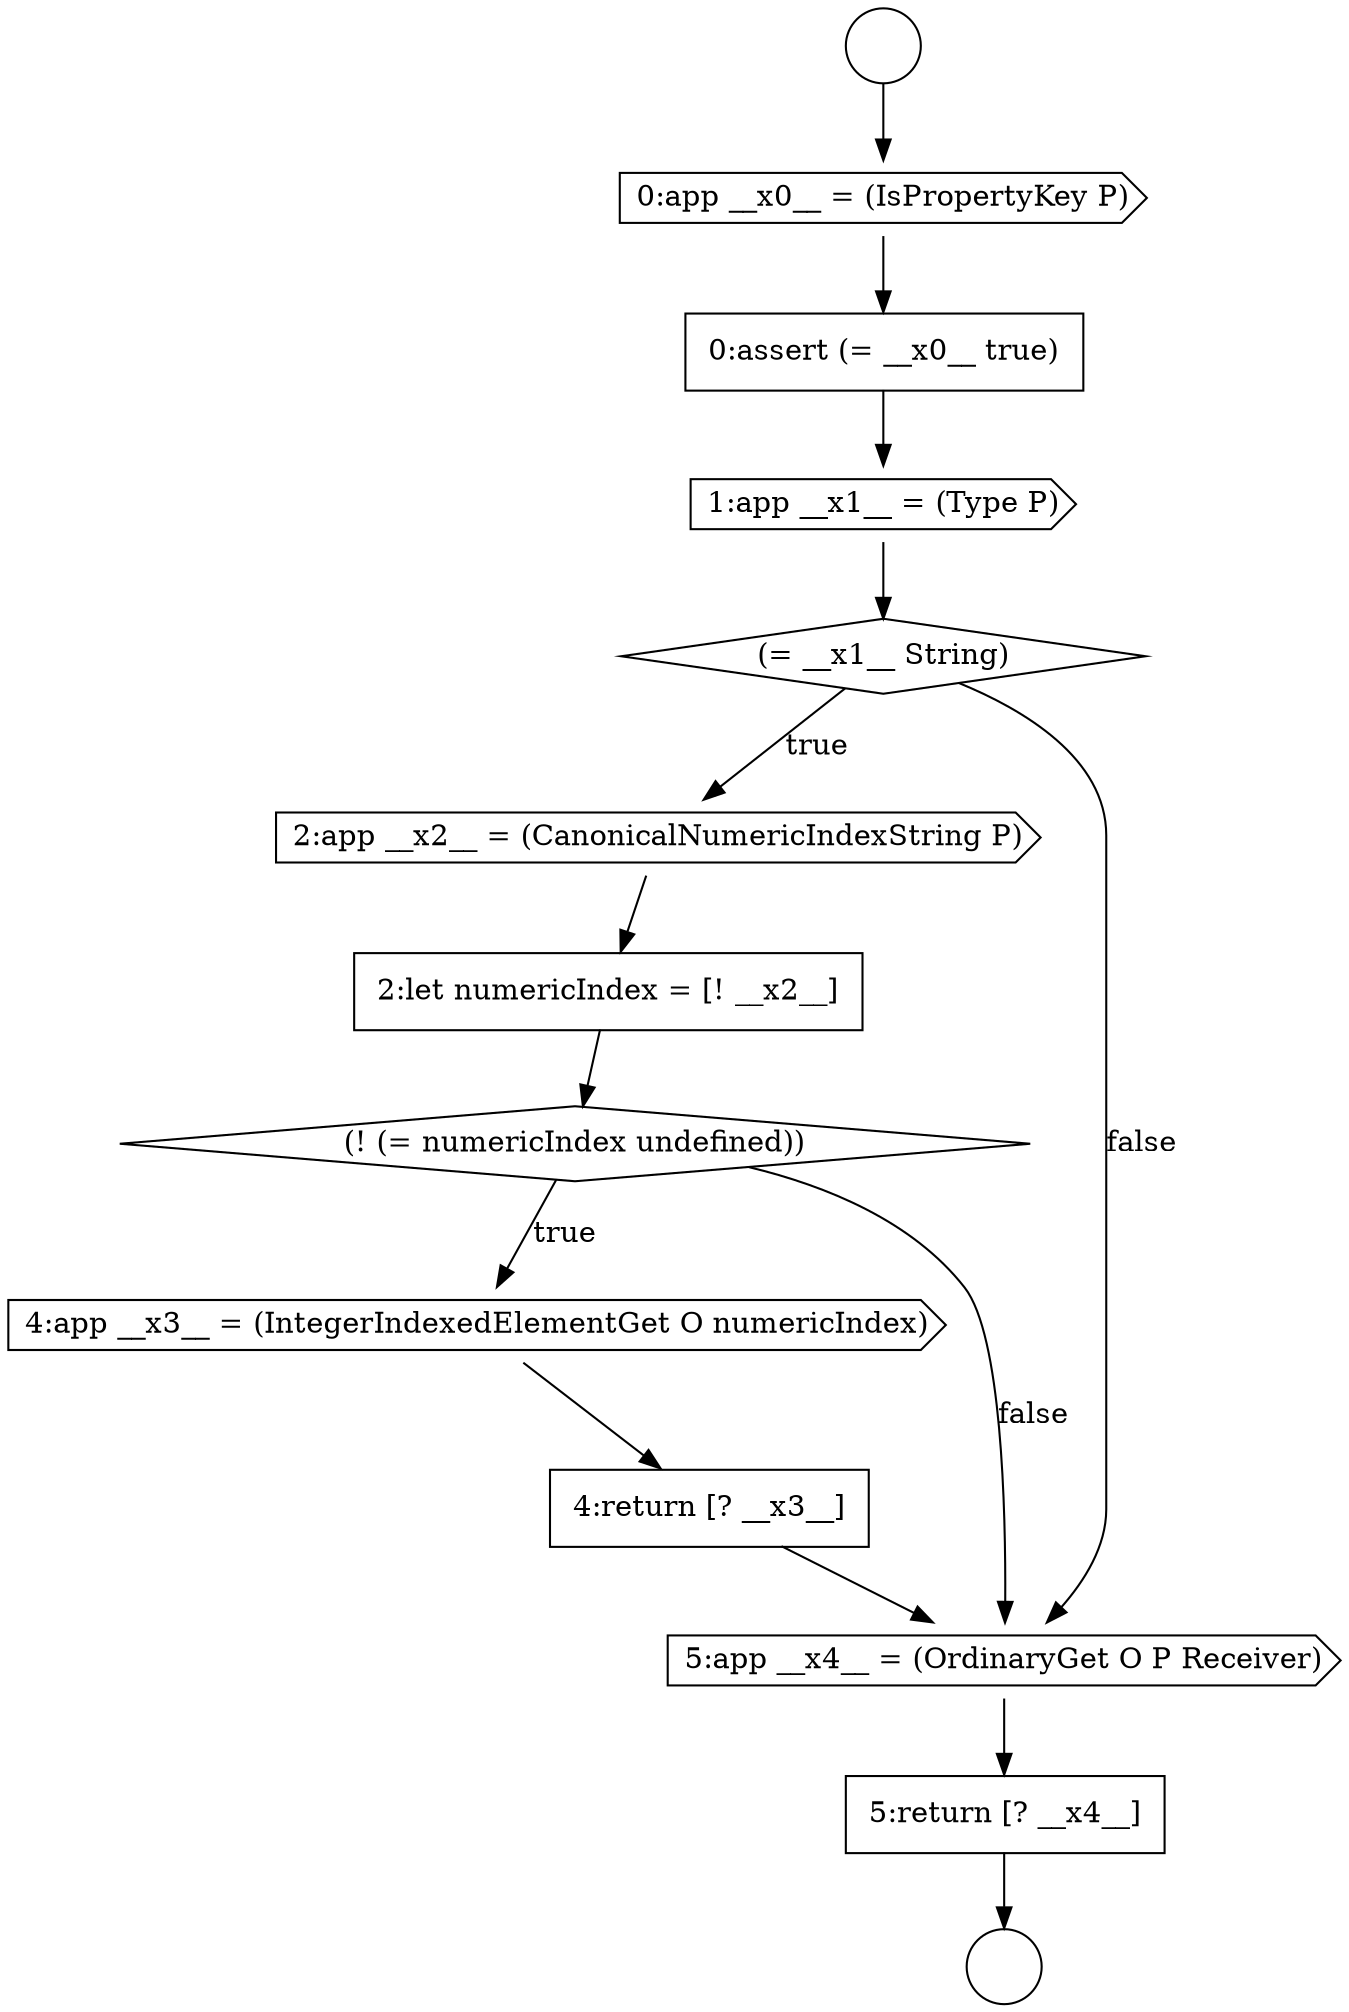 digraph {
  node2512 [shape=none, margin=0, label=<<font color="black">
    <table border="0" cellborder="1" cellspacing="0" cellpadding="10">
      <tr><td align="left">5:return [? __x4__]</td></tr>
    </table>
  </font>> color="black" fillcolor="white" style=filled]
  node2501 [shape=circle label=" " color="black" fillcolor="white" style=filled]
  node2508 [shape=diamond, label=<<font color="black">(! (= numericIndex undefined))</font>> color="black" fillcolor="white" style=filled]
  node2509 [shape=cds, label=<<font color="black">4:app __x3__ = (IntegerIndexedElementGet O numericIndex)</font>> color="black" fillcolor="white" style=filled]
  node2510 [shape=none, margin=0, label=<<font color="black">
    <table border="0" cellborder="1" cellspacing="0" cellpadding="10">
      <tr><td align="left">4:return [? __x3__]</td></tr>
    </table>
  </font>> color="black" fillcolor="white" style=filled]
  node2506 [shape=cds, label=<<font color="black">2:app __x2__ = (CanonicalNumericIndexString P)</font>> color="black" fillcolor="white" style=filled]
  node2503 [shape=none, margin=0, label=<<font color="black">
    <table border="0" cellborder="1" cellspacing="0" cellpadding="10">
      <tr><td align="left">0:assert (= __x0__ true)</td></tr>
    </table>
  </font>> color="black" fillcolor="white" style=filled]
  node2504 [shape=cds, label=<<font color="black">1:app __x1__ = (Type P)</font>> color="black" fillcolor="white" style=filled]
  node2505 [shape=diamond, label=<<font color="black">(= __x1__ String)</font>> color="black" fillcolor="white" style=filled]
  node2500 [shape=circle label=" " color="black" fillcolor="white" style=filled]
  node2511 [shape=cds, label=<<font color="black">5:app __x4__ = (OrdinaryGet O P Receiver)</font>> color="black" fillcolor="white" style=filled]
  node2502 [shape=cds, label=<<font color="black">0:app __x0__ = (IsPropertyKey P)</font>> color="black" fillcolor="white" style=filled]
  node2507 [shape=none, margin=0, label=<<font color="black">
    <table border="0" cellborder="1" cellspacing="0" cellpadding="10">
      <tr><td align="left">2:let numericIndex = [! __x2__]</td></tr>
    </table>
  </font>> color="black" fillcolor="white" style=filled]
  node2510 -> node2511 [ color="black"]
  node2506 -> node2507 [ color="black"]
  node2503 -> node2504 [ color="black"]
  node2509 -> node2510 [ color="black"]
  node2508 -> node2509 [label=<<font color="black">true</font>> color="black"]
  node2508 -> node2511 [label=<<font color="black">false</font>> color="black"]
  node2507 -> node2508 [ color="black"]
  node2502 -> node2503 [ color="black"]
  node2505 -> node2506 [label=<<font color="black">true</font>> color="black"]
  node2505 -> node2511 [label=<<font color="black">false</font>> color="black"]
  node2500 -> node2502 [ color="black"]
  node2512 -> node2501 [ color="black"]
  node2511 -> node2512 [ color="black"]
  node2504 -> node2505 [ color="black"]
}
